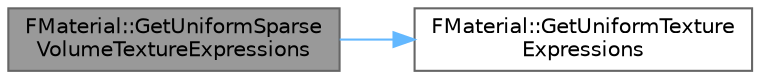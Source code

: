 digraph "FMaterial::GetUniformSparseVolumeTextureExpressions"
{
 // INTERACTIVE_SVG=YES
 // LATEX_PDF_SIZE
  bgcolor="transparent";
  edge [fontname=Helvetica,fontsize=10,labelfontname=Helvetica,labelfontsize=10];
  node [fontname=Helvetica,fontsize=10,shape=box,height=0.2,width=0.4];
  rankdir="LR";
  Node1 [id="Node000001",label="FMaterial::GetUniformSparse\lVolumeTextureExpressions",height=0.2,width=0.4,color="gray40", fillcolor="grey60", style="filled", fontcolor="black",tooltip=" "];
  Node1 -> Node2 [id="edge1_Node000001_Node000002",color="steelblue1",style="solid",tooltip=" "];
  Node2 [id="Node000002",label="FMaterial::GetUniformTexture\lExpressions",height=0.2,width=0.4,color="grey40", fillcolor="white", style="filled",URL="$db/d78/classFMaterial.html#a09ca0fca3983151b0a5c55b7ec512ad3",tooltip=" "];
}
